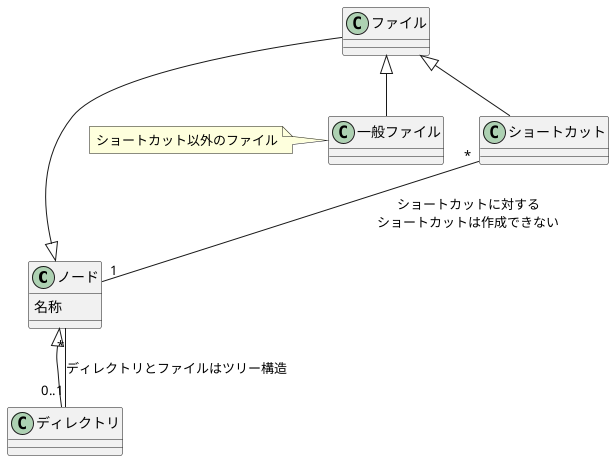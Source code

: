 @startuml

class ノード {
  名称
}

class ディレクトリ
class ファイル
class 一般ファイル
note left: ショートカット以外のファイル
class ショートカット

ノード <|-- ディレクトリ
ノード <|-- ファイル
ファイル <|-- 一般ファイル
ファイル <|-- ショートカット

ノード "*"--"0..1" ディレクトリ : ディレクトリとファイルはツリー構造
ショートカット "*"--"1" ノード : ショートカットに対する\nショートカットは作成できない

@enduml
